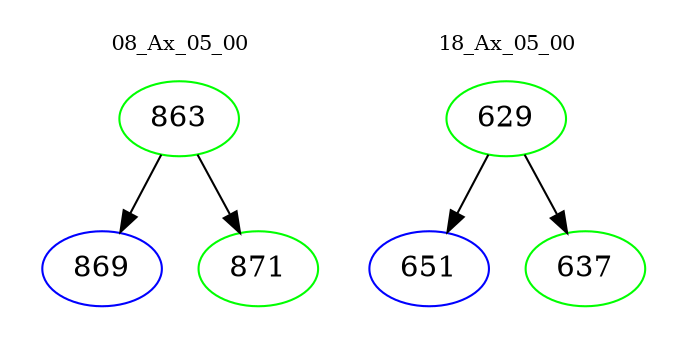 digraph{
subgraph cluster_0 {
color = white
label = "08_Ax_05_00";
fontsize=10;
T0_863 [label="863", color="green"]
T0_863 -> T0_869 [color="black"]
T0_869 [label="869", color="blue"]
T0_863 -> T0_871 [color="black"]
T0_871 [label="871", color="green"]
}
subgraph cluster_1 {
color = white
label = "18_Ax_05_00";
fontsize=10;
T1_629 [label="629", color="green"]
T1_629 -> T1_651 [color="black"]
T1_651 [label="651", color="blue"]
T1_629 -> T1_637 [color="black"]
T1_637 [label="637", color="green"]
}
}
